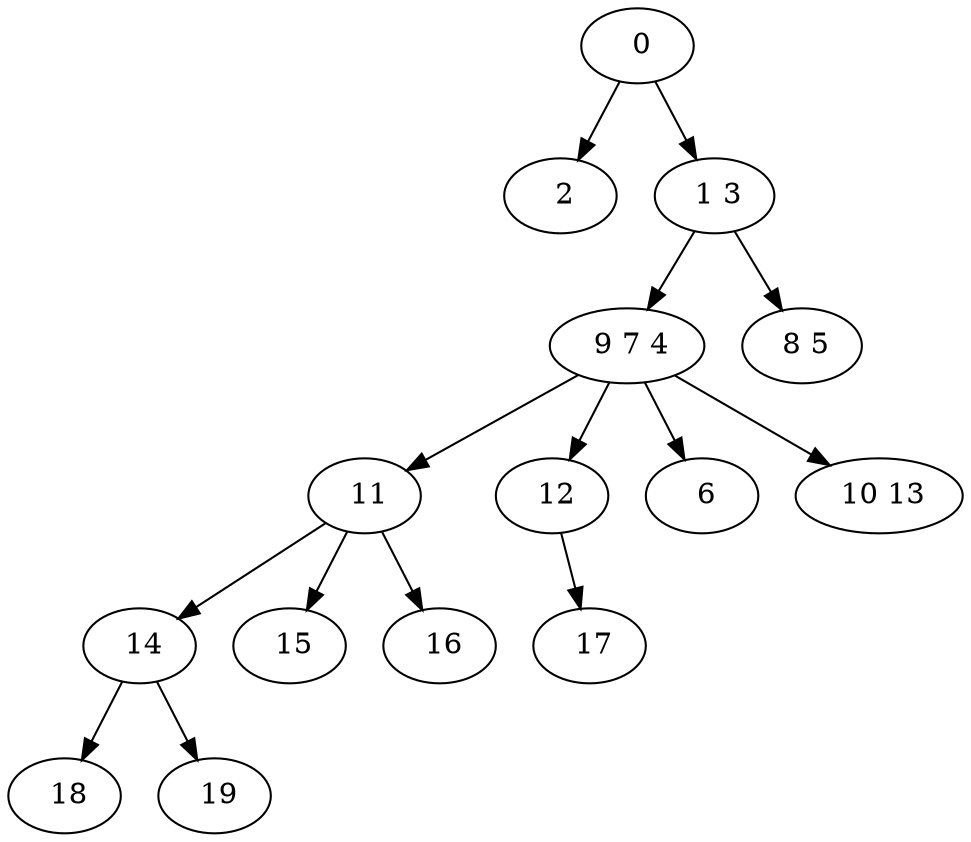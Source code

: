 digraph mytree {
" 0" -> " 2";
" 0" -> " 1 3";
" 2";
" 1 3" -> " 9 7 4";
" 1 3" -> " 8 5";
" 11" -> " 14";
" 11" -> " 15";
" 11" -> " 16";
" 14" -> " 18";
" 14" -> " 19";
" 15";
" 16";
" 12" -> " 17";
" 17";
" 18";
" 19";
" 9 7 4" -> " 11";
" 9 7 4" -> " 12";
" 9 7 4" -> " 6";
" 9 7 4" -> " 10 13";
" 6";
" 10 13";
" 8 5";
}
